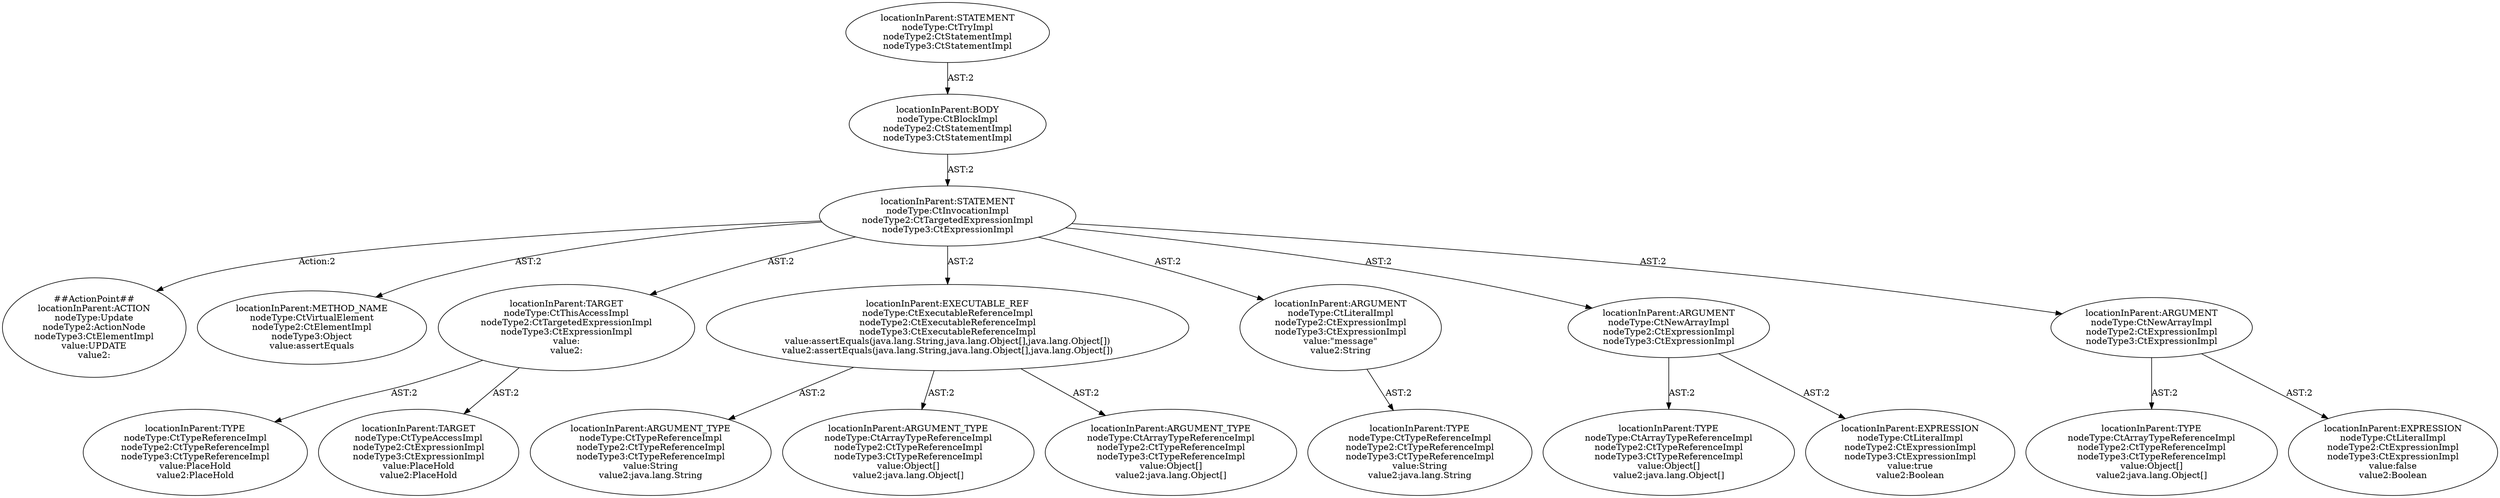 digraph "Pattern" {
0 [label="##ActionPoint##
locationInParent:ACTION
nodeType:Update
nodeType2:ActionNode
nodeType3:CtElementImpl
value:UPDATE
value2:" shape=ellipse]
1 [label="locationInParent:STATEMENT
nodeType:CtInvocationImpl
nodeType2:CtTargetedExpressionImpl
nodeType3:CtExpressionImpl" shape=ellipse]
2 [label="locationInParent:BODY
nodeType:CtBlockImpl
nodeType2:CtStatementImpl
nodeType3:CtStatementImpl" shape=ellipse]
3 [label="locationInParent:STATEMENT
nodeType:CtTryImpl
nodeType2:CtStatementImpl
nodeType3:CtStatementImpl" shape=ellipse]
4 [label="locationInParent:METHOD_NAME
nodeType:CtVirtualElement
nodeType2:CtElementImpl
nodeType3:Object
value:assertEquals" shape=ellipse]
5 [label="locationInParent:TARGET
nodeType:CtThisAccessImpl
nodeType2:CtTargetedExpressionImpl
nodeType3:CtExpressionImpl
value:
value2:" shape=ellipse]
6 [label="locationInParent:TYPE
nodeType:CtTypeReferenceImpl
nodeType2:CtTypeReferenceImpl
nodeType3:CtTypeReferenceImpl
value:PlaceHold
value2:PlaceHold" shape=ellipse]
7 [label="locationInParent:TARGET
nodeType:CtTypeAccessImpl
nodeType2:CtExpressionImpl
nodeType3:CtExpressionImpl
value:PlaceHold
value2:PlaceHold" shape=ellipse]
8 [label="locationInParent:EXECUTABLE_REF
nodeType:CtExecutableReferenceImpl
nodeType2:CtExecutableReferenceImpl
nodeType3:CtExecutableReferenceImpl
value:assertEquals(java.lang.String,java.lang.Object[],java.lang.Object[])
value2:assertEquals(java.lang.String,java.lang.Object[],java.lang.Object[])" shape=ellipse]
9 [label="locationInParent:ARGUMENT_TYPE
nodeType:CtTypeReferenceImpl
nodeType2:CtTypeReferenceImpl
nodeType3:CtTypeReferenceImpl
value:String
value2:java.lang.String" shape=ellipse]
10 [label="locationInParent:ARGUMENT_TYPE
nodeType:CtArrayTypeReferenceImpl
nodeType2:CtTypeReferenceImpl
nodeType3:CtTypeReferenceImpl
value:Object[]
value2:java.lang.Object[]" shape=ellipse]
11 [label="locationInParent:ARGUMENT_TYPE
nodeType:CtArrayTypeReferenceImpl
nodeType2:CtTypeReferenceImpl
nodeType3:CtTypeReferenceImpl
value:Object[]
value2:java.lang.Object[]" shape=ellipse]
12 [label="locationInParent:ARGUMENT
nodeType:CtLiteralImpl
nodeType2:CtExpressionImpl
nodeType3:CtExpressionImpl
value:\"message\"
value2:String" shape=ellipse]
13 [label="locationInParent:TYPE
nodeType:CtTypeReferenceImpl
nodeType2:CtTypeReferenceImpl
nodeType3:CtTypeReferenceImpl
value:String
value2:java.lang.String" shape=ellipse]
14 [label="locationInParent:ARGUMENT
nodeType:CtNewArrayImpl
nodeType2:CtExpressionImpl
nodeType3:CtExpressionImpl" shape=ellipse]
15 [label="locationInParent:TYPE
nodeType:CtArrayTypeReferenceImpl
nodeType2:CtTypeReferenceImpl
nodeType3:CtTypeReferenceImpl
value:Object[]
value2:java.lang.Object[]" shape=ellipse]
16 [label="locationInParent:EXPRESSION
nodeType:CtLiteralImpl
nodeType2:CtExpressionImpl
nodeType3:CtExpressionImpl
value:true
value2:Boolean" shape=ellipse]
17 [label="locationInParent:ARGUMENT
nodeType:CtNewArrayImpl
nodeType2:CtExpressionImpl
nodeType3:CtExpressionImpl" shape=ellipse]
18 [label="locationInParent:TYPE
nodeType:CtArrayTypeReferenceImpl
nodeType2:CtTypeReferenceImpl
nodeType3:CtTypeReferenceImpl
value:Object[]
value2:java.lang.Object[]" shape=ellipse]
19 [label="locationInParent:EXPRESSION
nodeType:CtLiteralImpl
nodeType2:CtExpressionImpl
nodeType3:CtExpressionImpl
value:false
value2:Boolean" shape=ellipse]
1 -> 0 [label="Action:2"];
1 -> 4 [label="AST:2"];
1 -> 5 [label="AST:2"];
1 -> 8 [label="AST:2"];
1 -> 12 [label="AST:2"];
1 -> 14 [label="AST:2"];
1 -> 17 [label="AST:2"];
2 -> 1 [label="AST:2"];
3 -> 2 [label="AST:2"];
5 -> 6 [label="AST:2"];
5 -> 7 [label="AST:2"];
8 -> 9 [label="AST:2"];
8 -> 10 [label="AST:2"];
8 -> 11 [label="AST:2"];
12 -> 13 [label="AST:2"];
14 -> 15 [label="AST:2"];
14 -> 16 [label="AST:2"];
17 -> 18 [label="AST:2"];
17 -> 19 [label="AST:2"];
}